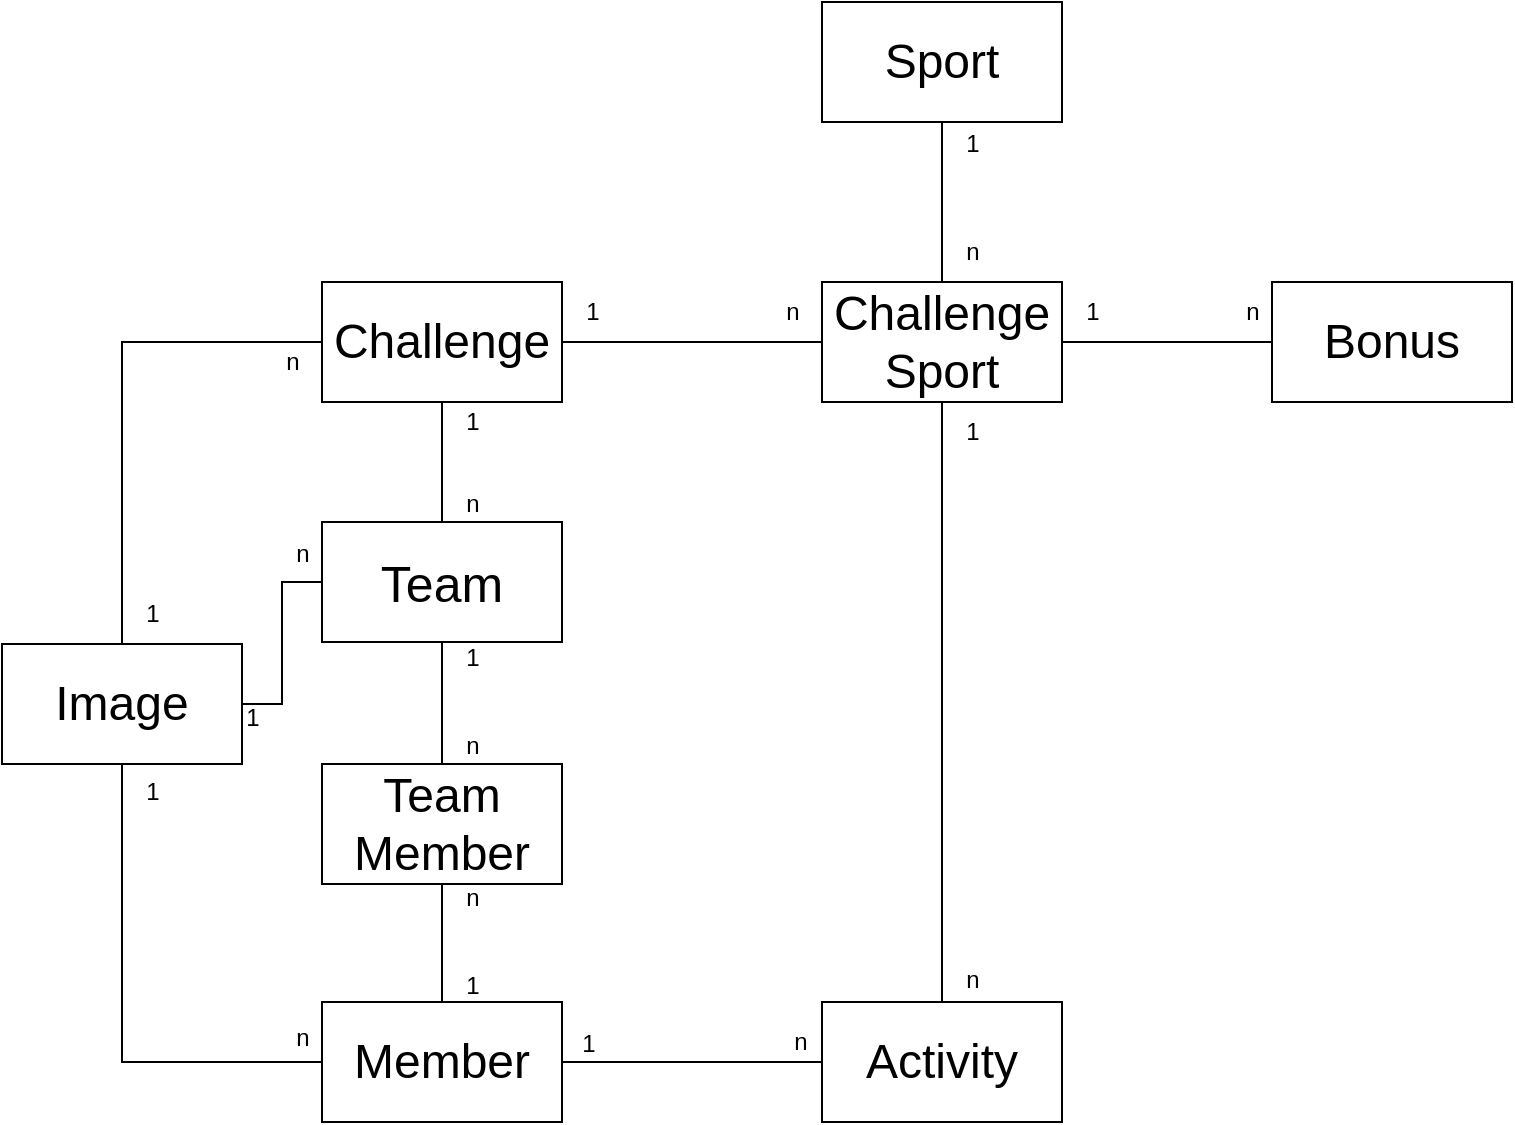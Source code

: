 <mxfile version="21.2.4" type="device">
  <diagram name="Seite-1" id="pOqvI1cBqr-qqXXVeGFv">
    <mxGraphModel dx="1728" dy="916" grid="1" gridSize="10" guides="1" tooltips="1" connect="1" arrows="1" fold="1" page="1" pageScale="1" pageWidth="827" pageHeight="1169" math="0" shadow="0">
      <root>
        <mxCell id="0" />
        <mxCell id="1" parent="0" />
        <mxCell id="zaIucY2yGyk8i7d1ZHmE-216" value="&lt;font style=&quot;font-size: 24px;&quot;&gt;Sport&lt;/font&gt;" style="whiteSpace=wrap;html=1;" parent="1" vertex="1">
          <mxGeometry x="430" y="70" width="120" height="60" as="geometry" />
        </mxCell>
        <mxCell id="zaIucY2yGyk8i7d1ZHmE-217" value="n" style="text;html=1;align=center;verticalAlign=middle;resizable=0;points=[];autosize=1;strokeColor=none;fillColor=none;" parent="1" vertex="1">
          <mxGeometry x="404" y="575" width="30" height="30" as="geometry" />
        </mxCell>
        <mxCell id="zaIucY2yGyk8i7d1ZHmE-218" value="n" style="text;html=1;align=center;verticalAlign=middle;resizable=0;points=[];autosize=1;strokeColor=none;fillColor=none;" parent="1" vertex="1">
          <mxGeometry x="240" y="306" width="30" height="30" as="geometry" />
        </mxCell>
        <mxCell id="zaIucY2yGyk8i7d1ZHmE-219" value="n" style="text;html=1;align=center;verticalAlign=middle;resizable=0;points=[];autosize=1;strokeColor=none;fillColor=none;" parent="1" vertex="1">
          <mxGeometry x="400" y="210" width="30" height="30" as="geometry" />
        </mxCell>
        <mxCell id="zaIucY2yGyk8i7d1ZHmE-220" value="n" style="text;html=1;align=center;verticalAlign=middle;resizable=0;points=[];autosize=1;strokeColor=none;fillColor=none;" parent="1" vertex="1">
          <mxGeometry x="490" y="180" width="30" height="30" as="geometry" />
        </mxCell>
        <mxCell id="zaIucY2yGyk8i7d1ZHmE-221" value="n" style="text;html=1;align=center;verticalAlign=middle;resizable=0;points=[];autosize=1;strokeColor=none;fillColor=none;" parent="1" vertex="1">
          <mxGeometry x="630" y="210" width="30" height="30" as="geometry" />
        </mxCell>
        <mxCell id="zaIucY2yGyk8i7d1ZHmE-222" value="n" style="text;html=1;align=center;verticalAlign=middle;resizable=0;points=[];autosize=1;strokeColor=none;fillColor=none;" parent="1" vertex="1">
          <mxGeometry x="240" y="503" width="30" height="30" as="geometry" />
        </mxCell>
        <mxCell id="zaIucY2yGyk8i7d1ZHmE-223" value="1" style="text;html=1;align=center;verticalAlign=middle;resizable=0;points=[];autosize=1;strokeColor=none;fillColor=none;" parent="1" vertex="1">
          <mxGeometry x="298" y="576" width="30" height="30" as="geometry" />
        </mxCell>
        <mxCell id="zaIucY2yGyk8i7d1ZHmE-224" value="1" style="text;html=1;align=center;verticalAlign=middle;resizable=0;points=[];autosize=1;strokeColor=none;fillColor=none;" parent="1" vertex="1">
          <mxGeometry x="490" y="126" width="30" height="30" as="geometry" />
        </mxCell>
        <mxCell id="zaIucY2yGyk8i7d1ZHmE-225" value="1" style="text;html=1;align=center;verticalAlign=middle;resizable=0;points=[];autosize=1;strokeColor=none;fillColor=none;" parent="1" vertex="1">
          <mxGeometry x="550" y="210" width="30" height="30" as="geometry" />
        </mxCell>
        <mxCell id="zaIucY2yGyk8i7d1ZHmE-226" value="1" style="text;html=1;align=center;verticalAlign=middle;resizable=0;points=[];autosize=1;strokeColor=none;fillColor=none;" parent="1" vertex="1">
          <mxGeometry x="490" y="270" width="30" height="30" as="geometry" />
        </mxCell>
        <mxCell id="zaIucY2yGyk8i7d1ZHmE-227" value="1" style="text;html=1;align=center;verticalAlign=middle;resizable=0;points=[];autosize=1;strokeColor=none;fillColor=none;" parent="1" vertex="1">
          <mxGeometry x="300" y="210" width="30" height="30" as="geometry" />
        </mxCell>
        <mxCell id="zaIucY2yGyk8i7d1ZHmE-228" value="1" style="text;html=1;align=center;verticalAlign=middle;resizable=0;points=[];autosize=1;strokeColor=none;fillColor=none;" parent="1" vertex="1">
          <mxGeometry x="240" y="265" width="30" height="30" as="geometry" />
        </mxCell>
        <mxCell id="zaIucY2yGyk8i7d1ZHmE-229" value="1" style="text;html=1;align=center;verticalAlign=middle;resizable=0;points=[];autosize=1;strokeColor=none;fillColor=none;" parent="1" vertex="1">
          <mxGeometry x="240" y="547" width="30" height="30" as="geometry" />
        </mxCell>
        <mxCell id="zaIucY2yGyk8i7d1ZHmE-230" value="1" style="text;html=1;align=center;verticalAlign=middle;resizable=0;points=[];autosize=1;strokeColor=none;fillColor=none;" parent="1" vertex="1">
          <mxGeometry x="240" y="383" width="30" height="30" as="geometry" />
        </mxCell>
        <mxCell id="zaIucY2yGyk8i7d1ZHmE-232" value="&lt;font style=&quot;font-size: 24px;&quot;&gt;Challenge Sport&lt;/font&gt;" style="whiteSpace=wrap;html=1;" parent="1" vertex="1">
          <mxGeometry x="430" y="210" width="120" height="60" as="geometry" />
        </mxCell>
        <mxCell id="eCoslSz5Ok3hIy_NYkCv-2" style="edgeStyle=orthogonalEdgeStyle;rounded=0;orthogonalLoop=1;jettySize=auto;html=1;entryX=0.5;entryY=0;entryDx=0;entryDy=0;endArrow=none;endFill=0;" parent="1" source="zaIucY2yGyk8i7d1ZHmE-233" target="eCoslSz5Ok3hIy_NYkCv-1" edge="1">
          <mxGeometry relative="1" as="geometry" />
        </mxCell>
        <mxCell id="zaIucY2yGyk8i7d1ZHmE-233" value="Team" style="whiteSpace=wrap;html=1;fontSize=25;" parent="1" vertex="1">
          <mxGeometry x="180" y="330" width="120" height="60" as="geometry" />
        </mxCell>
        <mxCell id="zaIucY2yGyk8i7d1ZHmE-234" value="Bonus" style="whiteSpace=wrap;html=1;fontSize=24;" parent="1" vertex="1">
          <mxGeometry x="655" y="210" width="120" height="60" as="geometry" />
        </mxCell>
        <mxCell id="zaIucY2yGyk8i7d1ZHmE-235" value="&lt;font style=&quot;font-size: 24px;&quot;&gt;Challenge&lt;/font&gt;" style="whiteSpace=wrap;html=1;" parent="1" vertex="1">
          <mxGeometry x="180" y="210" width="120" height="60" as="geometry" />
        </mxCell>
        <mxCell id="zaIucY2yGyk8i7d1ZHmE-236" value="&lt;font style=&quot;font-size: 24px;&quot;&gt;Activity&lt;/font&gt;" style="whiteSpace=wrap;html=1;" parent="1" vertex="1">
          <mxGeometry x="430" y="570" width="120" height="60" as="geometry" />
        </mxCell>
        <mxCell id="eCoslSz5Ok3hIy_NYkCv-3" style="edgeStyle=orthogonalEdgeStyle;rounded=0;orthogonalLoop=1;jettySize=auto;html=1;entryX=0.5;entryY=1;entryDx=0;entryDy=0;endArrow=none;endFill=0;" parent="1" source="zaIucY2yGyk8i7d1ZHmE-237" target="eCoslSz5Ok3hIy_NYkCv-1" edge="1">
          <mxGeometry relative="1" as="geometry" />
        </mxCell>
        <mxCell id="eCoslSz5Ok3hIy_NYkCv-5" style="edgeStyle=orthogonalEdgeStyle;rounded=0;orthogonalLoop=1;jettySize=auto;html=1;entryX=0;entryY=0.5;entryDx=0;entryDy=0;endArrow=none;endFill=0;" parent="1" source="zaIucY2yGyk8i7d1ZHmE-237" target="zaIucY2yGyk8i7d1ZHmE-236" edge="1">
          <mxGeometry relative="1" as="geometry" />
        </mxCell>
        <mxCell id="zaIucY2yGyk8i7d1ZHmE-237" value="&lt;font style=&quot;font-size: 24px;&quot;&gt;Member&lt;/font&gt;" style="whiteSpace=wrap;html=1;" parent="1" vertex="1">
          <mxGeometry x="180" y="570" width="120" height="60" as="geometry" />
        </mxCell>
        <mxCell id="zaIucY2yGyk8i7d1ZHmE-239" value="" style="endArrow=none;html=1;rounded=0;exitX=0.5;exitY=0;exitDx=0;exitDy=0;" parent="1" source="zaIucY2yGyk8i7d1ZHmE-236" edge="1">
          <mxGeometry width="50" height="50" relative="1" as="geometry">
            <mxPoint x="440" y="320" as="sourcePoint" />
            <mxPoint x="490" y="270" as="targetPoint" />
          </mxGeometry>
        </mxCell>
        <mxCell id="zaIucY2yGyk8i7d1ZHmE-242" value="" style="endArrow=none;html=1;rounded=0;exitX=0.5;exitY=0;exitDx=0;exitDy=0;" parent="1" source="zaIucY2yGyk8i7d1ZHmE-233" edge="1">
          <mxGeometry width="50" height="50" relative="1" as="geometry">
            <mxPoint x="190" y="320" as="sourcePoint" />
            <mxPoint x="240" y="270" as="targetPoint" />
          </mxGeometry>
        </mxCell>
        <mxCell id="zaIucY2yGyk8i7d1ZHmE-243" value="" style="endArrow=none;html=1;rounded=0;entryX=0;entryY=0.5;entryDx=0;entryDy=0;" parent="1" target="zaIucY2yGyk8i7d1ZHmE-234" edge="1">
          <mxGeometry width="50" height="50" relative="1" as="geometry">
            <mxPoint x="550" y="240" as="sourcePoint" />
            <mxPoint x="600" y="190" as="targetPoint" />
          </mxGeometry>
        </mxCell>
        <mxCell id="zaIucY2yGyk8i7d1ZHmE-244" value="" style="endArrow=none;html=1;rounded=0;entryX=0;entryY=0.5;entryDx=0;entryDy=0;" parent="1" target="zaIucY2yGyk8i7d1ZHmE-232" edge="1">
          <mxGeometry width="50" height="50" relative="1" as="geometry">
            <mxPoint x="300" y="240" as="sourcePoint" />
            <mxPoint x="350" y="190" as="targetPoint" />
          </mxGeometry>
        </mxCell>
        <mxCell id="zaIucY2yGyk8i7d1ZHmE-245" value="" style="endArrow=none;html=1;rounded=0;exitX=0.5;exitY=0;exitDx=0;exitDy=0;entryX=0.5;entryY=1;entryDx=0;entryDy=0;" parent="1" source="zaIucY2yGyk8i7d1ZHmE-232" target="zaIucY2yGyk8i7d1ZHmE-216" edge="1">
          <mxGeometry width="50" height="50" relative="1" as="geometry">
            <mxPoint x="444" y="180" as="sourcePoint" />
            <mxPoint x="494" y="130" as="targetPoint" />
            <Array as="points">
              <mxPoint x="490" y="180" />
            </Array>
          </mxGeometry>
        </mxCell>
        <mxCell id="eCoslSz5Ok3hIy_NYkCv-1" value="&lt;div&gt;Team&lt;/div&gt;&lt;div&gt;Member&lt;br&gt;&lt;/div&gt;" style="whiteSpace=wrap;html=1;fontSize=24;" parent="1" vertex="1">
          <mxGeometry x="180" y="451" width="120" height="60" as="geometry" />
        </mxCell>
        <mxCell id="eCoslSz5Ok3hIy_NYkCv-4" value="n" style="text;html=1;align=center;verticalAlign=middle;resizable=0;points=[];autosize=1;strokeColor=none;fillColor=none;" parent="1" vertex="1">
          <mxGeometry x="240" y="427" width="30" height="30" as="geometry" />
        </mxCell>
        <mxCell id="eCoslSz5Ok3hIy_NYkCv-9" value="n" style="text;html=1;align=center;verticalAlign=middle;resizable=0;points=[];autosize=1;strokeColor=none;fillColor=none;" parent="1" vertex="1">
          <mxGeometry x="490" y="544" width="30" height="30" as="geometry" />
        </mxCell>
        <mxCell id="UYqeRXASDUTKoVCL1Xcu-2" style="edgeStyle=orthogonalEdgeStyle;rounded=0;orthogonalLoop=1;jettySize=auto;html=1;entryX=0;entryY=0.5;entryDx=0;entryDy=0;endArrow=none;endFill=0;" parent="1" source="UYqeRXASDUTKoVCL1Xcu-1" target="zaIucY2yGyk8i7d1ZHmE-237" edge="1">
          <mxGeometry relative="1" as="geometry">
            <Array as="points">
              <mxPoint x="80" y="600" />
            </Array>
          </mxGeometry>
        </mxCell>
        <mxCell id="UYqeRXASDUTKoVCL1Xcu-3" style="edgeStyle=orthogonalEdgeStyle;rounded=0;orthogonalLoop=1;jettySize=auto;html=1;entryX=0;entryY=0.5;entryDx=0;entryDy=0;endArrow=none;endFill=0;" parent="1" source="UYqeRXASDUTKoVCL1Xcu-1" target="zaIucY2yGyk8i7d1ZHmE-235" edge="1">
          <mxGeometry relative="1" as="geometry">
            <Array as="points">
              <mxPoint x="80" y="240" />
            </Array>
          </mxGeometry>
        </mxCell>
        <mxCell id="WaG0veUZTRqubM51o-4Q-1" style="edgeStyle=orthogonalEdgeStyle;rounded=0;orthogonalLoop=1;jettySize=auto;html=1;entryX=0;entryY=0.5;entryDx=0;entryDy=0;endArrow=none;endFill=0;" edge="1" parent="1" source="UYqeRXASDUTKoVCL1Xcu-1" target="zaIucY2yGyk8i7d1ZHmE-233">
          <mxGeometry relative="1" as="geometry" />
        </mxCell>
        <mxCell id="UYqeRXASDUTKoVCL1Xcu-1" value="Image" style="whiteSpace=wrap;html=1;fontSize=24;" parent="1" vertex="1">
          <mxGeometry x="20" y="391" width="120" height="60" as="geometry" />
        </mxCell>
        <mxCell id="UYqeRXASDUTKoVCL1Xcu-4" value="n" style="text;html=1;align=center;verticalAlign=middle;resizable=0;points=[];autosize=1;strokeColor=none;fillColor=none;" parent="1" vertex="1">
          <mxGeometry x="150" y="235" width="30" height="30" as="geometry" />
        </mxCell>
        <mxCell id="UYqeRXASDUTKoVCL1Xcu-5" value="n" style="text;html=1;align=center;verticalAlign=middle;resizable=0;points=[];autosize=1;strokeColor=none;fillColor=none;" parent="1" vertex="1">
          <mxGeometry x="155" y="573" width="30" height="30" as="geometry" />
        </mxCell>
        <mxCell id="UYqeRXASDUTKoVCL1Xcu-6" value="1" style="text;html=1;align=center;verticalAlign=middle;resizable=0;points=[];autosize=1;strokeColor=none;fillColor=none;" parent="1" vertex="1">
          <mxGeometry x="80" y="361" width="30" height="30" as="geometry" />
        </mxCell>
        <mxCell id="UYqeRXASDUTKoVCL1Xcu-7" value="1" style="text;html=1;align=center;verticalAlign=middle;resizable=0;points=[];autosize=1;strokeColor=none;fillColor=none;" parent="1" vertex="1">
          <mxGeometry x="80" y="450" width="30" height="30" as="geometry" />
        </mxCell>
        <mxCell id="WaG0veUZTRqubM51o-4Q-2" value="1" style="text;html=1;align=center;verticalAlign=middle;resizable=0;points=[];autosize=1;strokeColor=none;fillColor=none;" vertex="1" parent="1">
          <mxGeometry x="130" y="413" width="30" height="30" as="geometry" />
        </mxCell>
        <mxCell id="WaG0veUZTRqubM51o-4Q-3" value="n" style="text;html=1;align=center;verticalAlign=middle;resizable=0;points=[];autosize=1;strokeColor=none;fillColor=none;" vertex="1" parent="1">
          <mxGeometry x="155" y="331" width="30" height="30" as="geometry" />
        </mxCell>
      </root>
    </mxGraphModel>
  </diagram>
</mxfile>
